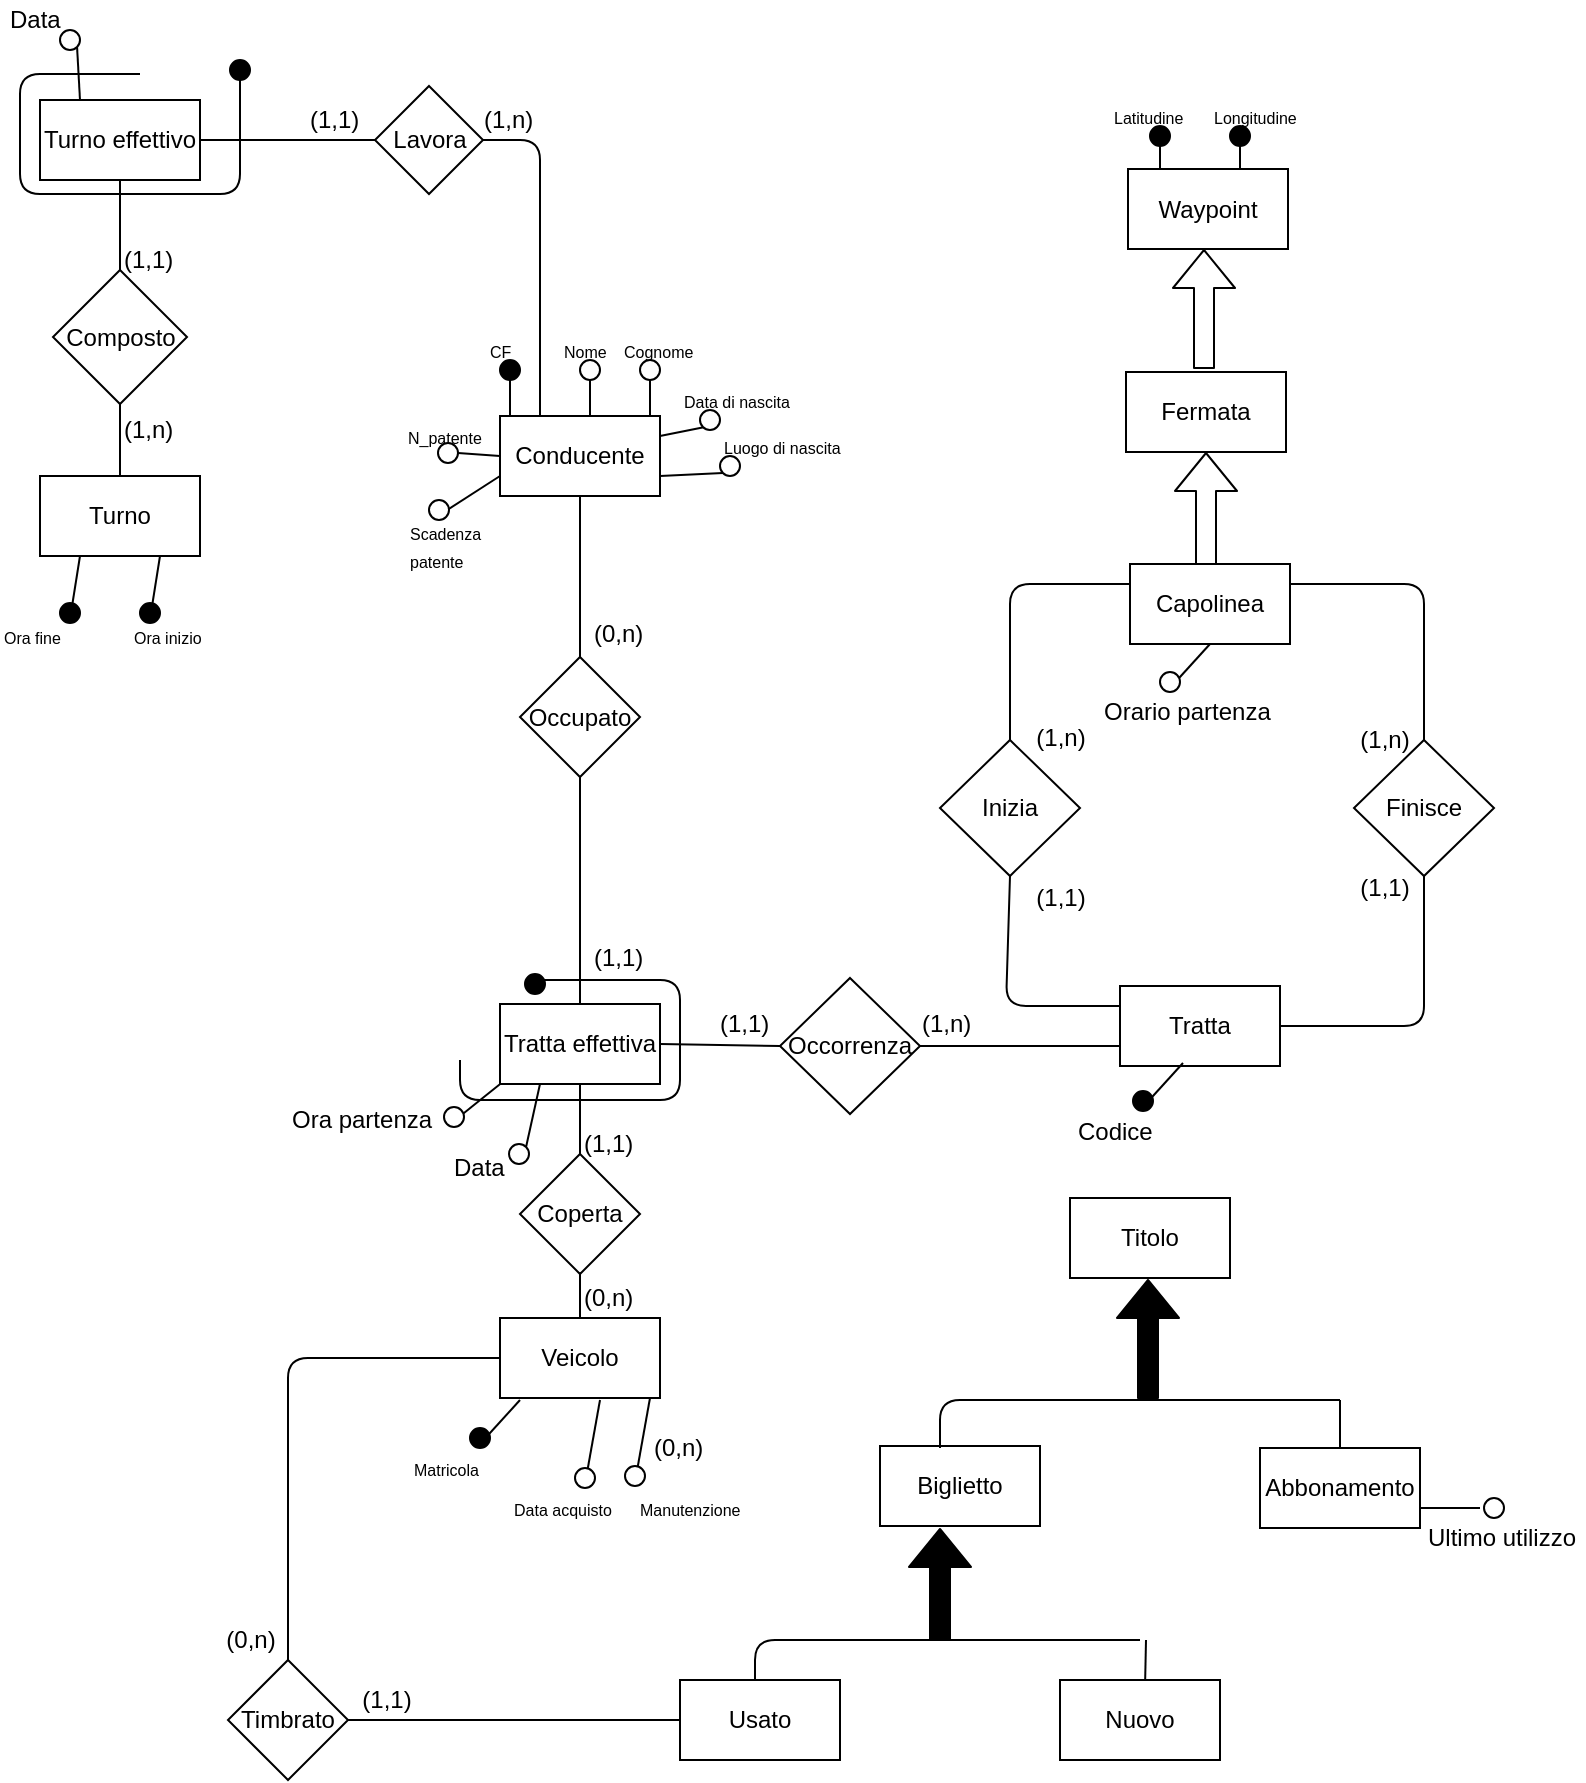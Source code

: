 <mxfile version="12.3.5" type="device" pages="1"><diagram id="0vi9SnSfnyYWWIwb7_4S" name="Page-1"><mxGraphModel dx="1939" dy="900" grid="1" gridSize="10" guides="1" tooltips="1" connect="1" arrows="1" fold="1" page="1" pageScale="1" pageWidth="827" pageHeight="1169" math="0" shadow="0"><root><mxCell id="0"/><mxCell id="1" parent="0"/><mxCell id="CrjioYXauiffwEOKOT3O-89" value="Occupato" style="rhombus;whiteSpace=wrap;html=1;" parent="1" vertex="1"><mxGeometry x="280" y="448.5" width="60" height="60" as="geometry"/></mxCell><mxCell id="CrjioYXauiffwEOKOT3O-91" value="" style="endArrow=none;html=1;fillColor=#000000;entryX=0.5;entryY=1;entryDx=0;entryDy=0;" parent="1" target="CrjioYXauiffwEOKOT3O-89" edge="1"><mxGeometry width="50" height="50" relative="1" as="geometry"><mxPoint x="310" y="622" as="sourcePoint"/><mxPoint x="310" y="592" as="targetPoint"/></mxGeometry></mxCell><mxCell id="CrjioYXauiffwEOKOT3O-93" value="(1,1)" style="text;html=1;resizable=0;points=[];autosize=1;align=left;verticalAlign=top;spacingTop=-4;" parent="1" vertex="1"><mxGeometry x="315" y="589" width="40" height="20" as="geometry"/></mxCell><mxCell id="CrjioYXauiffwEOKOT3O-9" value="" style="shape=flexArrow;endArrow=classic;html=1;entryX=0.5;entryY=1;entryDx=0;entryDy=0;fillColor=#FFFFFF;" parent="1" edge="1"><mxGeometry width="50" height="50" relative="1" as="geometry"><mxPoint x="623" y="406" as="sourcePoint"/><mxPoint x="623" y="346" as="targetPoint"/></mxGeometry></mxCell><mxCell id="CrjioYXauiffwEOKOT3O-29" value="Tratta" style="rounded=0;whiteSpace=wrap;html=1;" parent="1" vertex="1"><mxGeometry x="580" y="613" width="80" height="40" as="geometry"/></mxCell><mxCell id="CrjioYXauiffwEOKOT3O-33" value="" style="endArrow=none;html=1;fillColor=#000000;exitX=0.25;exitY=0;exitDx=0;exitDy=0;" parent="1" edge="1"><mxGeometry width="50" height="50" relative="1" as="geometry"><mxPoint x="600" y="211" as="sourcePoint"/><mxPoint x="600" y="191" as="targetPoint"/></mxGeometry></mxCell><mxCell id="CrjioYXauiffwEOKOT3O-17" value="Fermata" style="rounded=0;whiteSpace=wrap;html=1;" parent="1" vertex="1"><mxGeometry x="583" y="306" width="80" height="40" as="geometry"/></mxCell><mxCell id="CrjioYXauiffwEOKOT3O-36" value="" style="endArrow=none;html=1;fillColor=#000000;exitX=0.75;exitY=0;exitDx=0;exitDy=0;" parent="1" edge="1"><mxGeometry width="50" height="50" relative="1" as="geometry"><mxPoint x="640" y="211" as="sourcePoint"/><mxPoint x="640" y="191" as="targetPoint"/></mxGeometry></mxCell><mxCell id="CrjioYXauiffwEOKOT3O-37" value="&lt;font style=&quot;font-size: 8px&quot;&gt;Latitudine&lt;/font&gt;" style="text;html=1;resizable=0;points=[];autosize=1;align=left;verticalAlign=top;spacingTop=-4;" parent="1" vertex="1"><mxGeometry x="575" y="168" width="50" height="20" as="geometry"/></mxCell><mxCell id="CrjioYXauiffwEOKOT3O-38" value="" style="ellipse;whiteSpace=wrap;html=1;aspect=fixed;fillColor=#000000;" parent="1" vertex="1"><mxGeometry x="595" y="183" width="10" height="10" as="geometry"/></mxCell><mxCell id="CrjioYXauiffwEOKOT3O-42" value="&lt;font style=&quot;font-size: 8px&quot;&gt;Longitudine&lt;/font&gt;" style="text;html=1;resizable=0;points=[];autosize=1;align=left;verticalAlign=top;spacingTop=-4;" parent="1" vertex="1"><mxGeometry x="625" y="168" width="50" height="20" as="geometry"/></mxCell><mxCell id="CrjioYXauiffwEOKOT3O-43" value="" style="ellipse;whiteSpace=wrap;html=1;aspect=fixed;fillColor=#000000;" parent="1" vertex="1"><mxGeometry x="635" y="183" width="10" height="10" as="geometry"/></mxCell><mxCell id="CrjioYXauiffwEOKOT3O-74" value="Waypoint" style="rounded=0;whiteSpace=wrap;html=1;" parent="1" vertex="1"><mxGeometry x="584" y="204.5" width="80" height="40" as="geometry"/></mxCell><mxCell id="CrjioYXauiffwEOKOT3O-76" value="" style="endArrow=none;html=1;fillColor=#000000;entryX=0;entryY=0.75;entryDx=0;entryDy=0;exitX=1;exitY=0.5;exitDx=0;exitDy=0;" parent="1" source="CrjioYXauiffwEOKOT3O-77" target="CrjioYXauiffwEOKOT3O-29" edge="1"><mxGeometry width="50" height="50" relative="1" as="geometry"><mxPoint x="450" y="643" as="sourcePoint"/><mxPoint x="510" y="830" as="targetPoint"/></mxGeometry></mxCell><mxCell id="CrjioYXauiffwEOKOT3O-77" value="Occorrenza" style="rhombus;whiteSpace=wrap;html=1;" parent="1" vertex="1"><mxGeometry x="410" y="609" width="70" height="68" as="geometry"/></mxCell><mxCell id="CrjioYXauiffwEOKOT3O-78" value="Tratta effettiva" style="rounded=0;whiteSpace=wrap;html=1;" parent="1" vertex="1"><mxGeometry x="270" y="622" width="80" height="40" as="geometry"/></mxCell><mxCell id="CrjioYXauiffwEOKOT3O-80" value="" style="endArrow=none;html=1;fillColor=#000000;entryX=1;entryY=0.5;entryDx=0;entryDy=0;exitX=0;exitY=0.5;exitDx=0;exitDy=0;" parent="1" source="CrjioYXauiffwEOKOT3O-77" target="CrjioYXauiffwEOKOT3O-78" edge="1"><mxGeometry width="50" height="50" relative="1" as="geometry"><mxPoint x="280" y="880" as="sourcePoint"/><mxPoint x="330" y="830" as="targetPoint"/></mxGeometry></mxCell><mxCell id="CrjioYXauiffwEOKOT3O-81" value="(1,n)" style="text;html=1;resizable=0;points=[];autosize=1;align=left;verticalAlign=top;spacingTop=-4;" parent="1" vertex="1"><mxGeometry x="479" y="622" width="40" height="20" as="geometry"/></mxCell><mxCell id="CrjioYXauiffwEOKOT3O-82" value="(1,1)" style="text;html=1;resizable=0;points=[];autosize=1;align=left;verticalAlign=top;spacingTop=-4;" parent="1" vertex="1"><mxGeometry x="377.5" y="622" width="40" height="20" as="geometry"/></mxCell><mxCell id="CrjioYXauiffwEOKOT3O-83" value="Coperta" style="rhombus;whiteSpace=wrap;html=1;" parent="1" vertex="1"><mxGeometry x="280" y="697" width="60" height="60" as="geometry"/></mxCell><mxCell id="CrjioYXauiffwEOKOT3O-84" value="" style="endArrow=none;html=1;fillColor=#000000;entryX=0.5;entryY=1;entryDx=0;entryDy=0;exitX=0.5;exitY=0;exitDx=0;exitDy=0;" parent="1" source="CrjioYXauiffwEOKOT3O-83" target="CrjioYXauiffwEOKOT3O-78" edge="1"><mxGeometry width="50" height="50" relative="1" as="geometry"><mxPoint x="305" y="702" as="sourcePoint"/><mxPoint x="305" y="672" as="targetPoint"/></mxGeometry></mxCell><mxCell id="CrjioYXauiffwEOKOT3O-85" value="" style="endArrow=none;html=1;fillColor=#000000;entryX=0.5;entryY=1;entryDx=0;entryDy=0;exitX=0.5;exitY=0;exitDx=0;exitDy=0;" parent="1" source="CrjioYXauiffwEOKOT3O-88" target="CrjioYXauiffwEOKOT3O-83" edge="1"><mxGeometry width="50" height="50" relative="1" as="geometry"><mxPoint x="305" y="792" as="sourcePoint"/><mxPoint x="305" y="762" as="targetPoint"/></mxGeometry></mxCell><mxCell id="CrjioYXauiffwEOKOT3O-86" value="(1,1)" style="text;html=1;resizable=0;points=[];autosize=1;align=left;verticalAlign=top;spacingTop=-4;" parent="1" vertex="1"><mxGeometry x="310" y="682" width="40" height="20" as="geometry"/></mxCell><mxCell id="CrjioYXauiffwEOKOT3O-87" value="(0,n)" style="text;html=1;resizable=0;points=[];autosize=1;align=left;verticalAlign=top;spacingTop=-4;" parent="1" vertex="1"><mxGeometry x="310" y="759" width="40" height="20" as="geometry"/></mxCell><mxCell id="CrjioYXauiffwEOKOT3O-88" value="Veicolo" style="rounded=0;whiteSpace=wrap;html=1;" parent="1" vertex="1"><mxGeometry x="270" y="779" width="80" height="40" as="geometry"/></mxCell><mxCell id="CrjioYXauiffwEOKOT3O-96" value="" style="endArrow=none;html=1;fillColor=#000000;" parent="1" edge="1"><mxGeometry width="50" height="50" relative="1" as="geometry"><mxPoint x="250" y="650" as="sourcePoint"/><mxPoint x="290" y="610" as="targetPoint"/><Array as="points"><mxPoint x="250" y="670"/><mxPoint x="360" y="670"/><mxPoint x="360" y="640"/><mxPoint x="360" y="610"/></Array></mxGeometry></mxCell><mxCell id="CrjioYXauiffwEOKOT3O-97" value="" style="ellipse;whiteSpace=wrap;html=1;aspect=fixed;fillColor=#000000;" parent="1" vertex="1"><mxGeometry x="282.5" y="607" width="10" height="10" as="geometry"/></mxCell><mxCell id="CrjioYXauiffwEOKOT3O-101" value="Conducente" style="rounded=0;whiteSpace=wrap;html=1;" parent="1" vertex="1"><mxGeometry x="270" y="328" width="80" height="40" as="geometry"/></mxCell><mxCell id="CrjioYXauiffwEOKOT3O-111" value="" style="endArrow=none;html=1;fillColor=#000000;exitX=0.25;exitY=0;exitDx=0;exitDy=0;" parent="1" edge="1"><mxGeometry width="50" height="50" relative="1" as="geometry"><mxPoint x="275" y="328" as="sourcePoint"/><mxPoint x="275" y="308" as="targetPoint"/></mxGeometry></mxCell><mxCell id="CrjioYXauiffwEOKOT3O-112" value="" style="endArrow=none;html=1;fillColor=#000000;exitX=0.75;exitY=0;exitDx=0;exitDy=0;" parent="1" edge="1"><mxGeometry width="50" height="50" relative="1" as="geometry"><mxPoint x="315" y="328" as="sourcePoint"/><mxPoint x="315" y="308" as="targetPoint"/></mxGeometry></mxCell><mxCell id="CrjioYXauiffwEOKOT3O-113" value="&lt;font style=&quot;font-size: 8px&quot;&gt;CF&lt;/font&gt;" style="text;html=1;resizable=0;points=[];autosize=1;align=left;verticalAlign=top;spacingTop=-4;" parent="1" vertex="1"><mxGeometry x="262.5" y="285" width="30" height="20" as="geometry"/></mxCell><mxCell id="CrjioYXauiffwEOKOT3O-114" value="" style="ellipse;whiteSpace=wrap;html=1;aspect=fixed;fillColor=#000000;" parent="1" vertex="1"><mxGeometry x="270" y="300" width="10" height="10" as="geometry"/></mxCell><mxCell id="CrjioYXauiffwEOKOT3O-115" value="&lt;font style=&quot;font-size: 8px&quot;&gt;Nome&lt;/font&gt;" style="text;html=1;resizable=0;points=[];autosize=1;align=left;verticalAlign=top;spacingTop=-4;" parent="1" vertex="1"><mxGeometry x="300" y="285" width="40" height="20" as="geometry"/></mxCell><mxCell id="CrjioYXauiffwEOKOT3O-116" value="" style="ellipse;whiteSpace=wrap;html=1;aspect=fixed;fillColor=#FFFFFF;" parent="1" vertex="1"><mxGeometry x="310" y="300" width="10" height="10" as="geometry"/></mxCell><mxCell id="CrjioYXauiffwEOKOT3O-118" value="" style="endArrow=none;html=1;fillColor=#000000;exitX=0.75;exitY=0;exitDx=0;exitDy=0;" parent="1" edge="1"><mxGeometry width="50" height="50" relative="1" as="geometry"><mxPoint x="345" y="328" as="sourcePoint"/><mxPoint x="345" y="308" as="targetPoint"/></mxGeometry></mxCell><mxCell id="CrjioYXauiffwEOKOT3O-119" value="&lt;font style=&quot;font-size: 8px&quot;&gt;Cognome&lt;/font&gt;" style="text;html=1;resizable=0;points=[];autosize=1;align=left;verticalAlign=top;spacingTop=-4;" parent="1" vertex="1"><mxGeometry x="330" y="285" width="50" height="20" as="geometry"/></mxCell><mxCell id="CrjioYXauiffwEOKOT3O-120" value="" style="ellipse;whiteSpace=wrap;html=1;aspect=fixed;fillColor=#FFFFFF;" parent="1" vertex="1"><mxGeometry x="340" y="300" width="10" height="10" as="geometry"/></mxCell><mxCell id="CrjioYXauiffwEOKOT3O-124" value="" style="endArrow=none;html=1;fillColor=#000000;exitX=1;exitY=0.25;exitDx=0;exitDy=0;" parent="1" source="CrjioYXauiffwEOKOT3O-101" edge="1"><mxGeometry width="50" height="50" relative="1" as="geometry"><mxPoint x="375" y="353" as="sourcePoint"/><mxPoint x="375" y="333" as="targetPoint"/></mxGeometry></mxCell><mxCell id="CrjioYXauiffwEOKOT3O-125" value="&lt;font style=&quot;font-size: 8px&quot;&gt;Data di nascita&lt;/font&gt;" style="text;html=1;resizable=0;points=[];autosize=1;align=left;verticalAlign=top;spacingTop=-4;" parent="1" vertex="1"><mxGeometry x="360" y="310" width="70" height="20" as="geometry"/></mxCell><mxCell id="CrjioYXauiffwEOKOT3O-126" value="" style="ellipse;whiteSpace=wrap;html=1;aspect=fixed;fillColor=#FFFFFF;" parent="1" vertex="1"><mxGeometry x="370" y="325" width="10" height="10" as="geometry"/></mxCell><mxCell id="CrjioYXauiffwEOKOT3O-127" value="" style="endArrow=none;html=1;fillColor=#000000;exitX=1;exitY=0.75;exitDx=0;exitDy=0;entryX=0;entryY=1;entryDx=0;entryDy=0;" parent="1" source="CrjioYXauiffwEOKOT3O-101" target="CrjioYXauiffwEOKOT3O-128" edge="1"><mxGeometry width="50" height="50" relative="1" as="geometry"><mxPoint x="360" y="348" as="sourcePoint"/><mxPoint x="380" y="358" as="targetPoint"/></mxGeometry></mxCell><mxCell id="CrjioYXauiffwEOKOT3O-128" value="" style="ellipse;whiteSpace=wrap;html=1;aspect=fixed;fillColor=#FFFFFF;" parent="1" vertex="1"><mxGeometry x="380" y="348" width="10" height="10" as="geometry"/></mxCell><mxCell id="CrjioYXauiffwEOKOT3O-131" value="&lt;font style=&quot;font-size: 8px&quot;&gt;Luogo di nascita&lt;/font&gt;" style="text;html=1;resizable=0;points=[];autosize=1;align=left;verticalAlign=top;spacingTop=-4;" parent="1" vertex="1"><mxGeometry x="380" y="333" width="70" height="20" as="geometry"/></mxCell><mxCell id="CrjioYXauiffwEOKOT3O-141" value="" style="endArrow=none;html=1;fillColor=#000000;exitX=0.125;exitY=1.025;exitDx=0;exitDy=0;exitPerimeter=0;" parent="1" source="CrjioYXauiffwEOKOT3O-88" edge="1"><mxGeometry width="50" height="50" relative="1" as="geometry"><mxPoint x="260" y="862" as="sourcePoint"/><mxPoint x="260" y="842" as="targetPoint"/></mxGeometry></mxCell><mxCell id="CrjioYXauiffwEOKOT3O-142" value="&lt;font style=&quot;font-size: 8px&quot;&gt;Matricola&lt;/font&gt;" style="text;html=1;resizable=0;points=[];autosize=1;align=left;verticalAlign=top;spacingTop=-4;" parent="1" vertex="1"><mxGeometry x="225" y="844" width="50" height="20" as="geometry"/></mxCell><mxCell id="CrjioYXauiffwEOKOT3O-143" value="" style="ellipse;whiteSpace=wrap;html=1;aspect=fixed;fillColor=#000000;" parent="1" vertex="1"><mxGeometry x="255" y="834" width="10" height="10" as="geometry"/></mxCell><mxCell id="CrjioYXauiffwEOKOT3O-147" value="" style="endArrow=none;html=1;fillColor=#000000;exitX=0.625;exitY=1.025;exitDx=0;exitDy=0;exitPerimeter=0;" parent="1" source="CrjioYXauiffwEOKOT3O-88" edge="1"><mxGeometry width="50" height="50" relative="1" as="geometry"><mxPoint x="312.5" y="882" as="sourcePoint"/><mxPoint x="312.5" y="862" as="targetPoint"/></mxGeometry></mxCell><mxCell id="CrjioYXauiffwEOKOT3O-148" value="&lt;font style=&quot;font-size: 8px&quot;&gt;Data acquisto&lt;/font&gt;" style="text;html=1;resizable=0;points=[];autosize=1;align=left;verticalAlign=top;spacingTop=-4;" parent="1" vertex="1"><mxGeometry x="275" y="864" width="60" height="20" as="geometry"/></mxCell><mxCell id="CrjioYXauiffwEOKOT3O-149" value="" style="ellipse;whiteSpace=wrap;html=1;aspect=fixed;fillColor=#FFFFFF;" parent="1" vertex="1"><mxGeometry x="307.5" y="854" width="10" height="10" as="geometry"/></mxCell><mxCell id="CrjioYXauiffwEOKOT3O-150" value="" style="endArrow=none;html=1;fillColor=#000000;exitX=0.625;exitY=1.025;exitDx=0;exitDy=0;exitPerimeter=0;" parent="1" edge="1"><mxGeometry width="50" height="50" relative="1" as="geometry"><mxPoint x="345" y="819" as="sourcePoint"/><mxPoint x="337.5" y="861" as="targetPoint"/></mxGeometry></mxCell><mxCell id="CrjioYXauiffwEOKOT3O-151" value="&lt;font style=&quot;font-size: 8px&quot;&gt;Manutenzione&lt;/font&gt;" style="text;html=1;resizable=0;points=[];autosize=1;align=left;verticalAlign=top;spacingTop=-4;" parent="1" vertex="1"><mxGeometry x="337.5" y="864" width="60" height="20" as="geometry"/></mxCell><mxCell id="CrjioYXauiffwEOKOT3O-152" value="" style="ellipse;whiteSpace=wrap;html=1;aspect=fixed;fillColor=#FFFFFF;" parent="1" vertex="1"><mxGeometry x="332.5" y="853" width="10" height="10" as="geometry"/></mxCell><mxCell id="CrjioYXauiffwEOKOT3O-155" value="(0,n)" style="text;html=1;resizable=0;points=[];autosize=1;align=left;verticalAlign=top;spacingTop=-4;" parent="1" vertex="1"><mxGeometry x="345" y="834" width="40" height="20" as="geometry"/></mxCell><mxCell id="KwNr5-gFgvs7IWySjD1t-15" value="Turno" style="rounded=0;whiteSpace=wrap;html=1;" parent="1" vertex="1"><mxGeometry x="40" y="358" width="80" height="40" as="geometry"/></mxCell><mxCell id="KwNr5-gFgvs7IWySjD1t-21" value="" style="endArrow=none;html=1;fillColor=#000000;exitX=0.25;exitY=1;exitDx=0;exitDy=0;" parent="1" source="KwNr5-gFgvs7IWySjD1t-15" edge="1"><mxGeometry width="50" height="50" relative="1" as="geometry"><mxPoint x="55" y="449.5" as="sourcePoint"/><mxPoint x="55" y="429.5" as="targetPoint"/></mxGeometry></mxCell><mxCell id="KwNr5-gFgvs7IWySjD1t-22" value="" style="endArrow=none;html=1;fillColor=#000000;exitX=0.75;exitY=1;exitDx=0;exitDy=0;" parent="1" source="KwNr5-gFgvs7IWySjD1t-15" edge="1"><mxGeometry width="50" height="50" relative="1" as="geometry"><mxPoint x="95" y="449.5" as="sourcePoint"/><mxPoint x="95" y="429.5" as="targetPoint"/></mxGeometry></mxCell><mxCell id="KwNr5-gFgvs7IWySjD1t-23" value="&lt;font style=&quot;font-size: 8px&quot;&gt;Ora fine&lt;br&gt;&lt;/font&gt;" style="text;html=1;resizable=0;points=[];autosize=1;align=left;verticalAlign=top;spacingTop=-4;" parent="1" vertex="1"><mxGeometry x="20" y="428" width="40" height="20" as="geometry"/></mxCell><mxCell id="KwNr5-gFgvs7IWySjD1t-24" value="" style="ellipse;whiteSpace=wrap;html=1;aspect=fixed;fillColor=#000000;" parent="1" vertex="1"><mxGeometry x="50" y="421.5" width="10" height="10" as="geometry"/></mxCell><mxCell id="KwNr5-gFgvs7IWySjD1t-25" value="&lt;font style=&quot;font-size: 8px&quot;&gt;Ora inizio&lt;/font&gt;" style="text;html=1;resizable=0;points=[];autosize=1;align=left;verticalAlign=top;spacingTop=-4;" parent="1" vertex="1"><mxGeometry x="85" y="428" width="50" height="20" as="geometry"/></mxCell><mxCell id="KwNr5-gFgvs7IWySjD1t-26" value="" style="ellipse;whiteSpace=wrap;html=1;aspect=fixed;fillColor=#000000;" parent="1" vertex="1"><mxGeometry x="90" y="421.5" width="10" height="10" as="geometry"/></mxCell><mxCell id="KwNr5-gFgvs7IWySjD1t-27" value="Composto" style="rhombus;whiteSpace=wrap;html=1;" parent="1" vertex="1"><mxGeometry x="46.5" y="255" width="67" height="67" as="geometry"/></mxCell><mxCell id="KwNr5-gFgvs7IWySjD1t-28" value="" style="endArrow=none;html=1;entryX=0.5;entryY=0;entryDx=0;entryDy=0;exitX=0.5;exitY=1;exitDx=0;exitDy=0;" parent="1" source="KwNr5-gFgvs7IWySjD1t-27" target="KwNr5-gFgvs7IWySjD1t-15" edge="1"><mxGeometry width="50" height="50" relative="1" as="geometry"><mxPoint x="20" y="960" as="sourcePoint"/><mxPoint x="70" y="910" as="targetPoint"/></mxGeometry></mxCell><mxCell id="KwNr5-gFgvs7IWySjD1t-29" value="Turno effettivo" style="rounded=0;whiteSpace=wrap;html=1;" parent="1" vertex="1"><mxGeometry x="40" y="170" width="80" height="40" as="geometry"/></mxCell><mxCell id="KwNr5-gFgvs7IWySjD1t-30" value="" style="endArrow=none;html=1;entryX=0.5;entryY=0;entryDx=0;entryDy=0;exitX=0.5;exitY=1;exitDx=0;exitDy=0;" parent="1" source="KwNr5-gFgvs7IWySjD1t-29" target="KwNr5-gFgvs7IWySjD1t-27" edge="1"><mxGeometry width="50" height="50" relative="1" as="geometry"><mxPoint x="90" y="332" as="sourcePoint"/><mxPoint x="90" y="368" as="targetPoint"/></mxGeometry></mxCell><mxCell id="KwNr5-gFgvs7IWySjD1t-31" value="(1,n)" style="text;html=1;resizable=0;points=[];autosize=1;align=left;verticalAlign=top;spacingTop=-4;" parent="1" vertex="1"><mxGeometry x="80" y="325" width="40" height="20" as="geometry"/></mxCell><mxCell id="KwNr5-gFgvs7IWySjD1t-32" value="(1,1)" style="text;html=1;resizable=0;points=[];autosize=1;align=left;verticalAlign=top;spacingTop=-4;" parent="1" vertex="1"><mxGeometry x="80" y="240" width="40" height="20" as="geometry"/></mxCell><mxCell id="KwNr5-gFgvs7IWySjD1t-35" value="Lavora" style="rhombus;whiteSpace=wrap;html=1;" parent="1" vertex="1"><mxGeometry x="207.5" y="163" width="54" height="54" as="geometry"/></mxCell><mxCell id="KwNr5-gFgvs7IWySjD1t-36" value="" style="endArrow=none;html=1;entryX=0.25;entryY=0;entryDx=0;entryDy=0;exitX=1;exitY=0.5;exitDx=0;exitDy=0;" parent="1" source="KwNr5-gFgvs7IWySjD1t-35" target="CrjioYXauiffwEOKOT3O-101" edge="1"><mxGeometry width="50" height="50" relative="1" as="geometry"><mxPoint x="20" y="960" as="sourcePoint"/><mxPoint x="438.75" y="462" as="targetPoint"/><Array as="points"><mxPoint x="290" y="190"/></Array></mxGeometry></mxCell><mxCell id="KwNr5-gFgvs7IWySjD1t-37" value="" style="endArrow=none;html=1;entryX=1;entryY=0.5;entryDx=0;entryDy=0;exitX=0;exitY=0.5;exitDx=0;exitDy=0;" parent="1" source="KwNr5-gFgvs7IWySjD1t-35" target="KwNr5-gFgvs7IWySjD1t-29" edge="1"><mxGeometry width="50" height="50" relative="1" as="geometry"><mxPoint x="90" y="462" as="sourcePoint"/><mxPoint x="90" y="408" as="targetPoint"/></mxGeometry></mxCell><mxCell id="KwNr5-gFgvs7IWySjD1t-38" value="(1,n)" style="text;html=1;resizable=0;points=[];autosize=1;align=left;verticalAlign=top;spacingTop=-4;" parent="1" vertex="1"><mxGeometry x="260" y="170" width="40" height="20" as="geometry"/></mxCell><mxCell id="KwNr5-gFgvs7IWySjD1t-39" value="(1,1)" style="text;html=1;resizable=0;points=[];autosize=1;align=left;verticalAlign=top;spacingTop=-4;" parent="1" vertex="1"><mxGeometry x="172.5" y="170" width="40" height="20" as="geometry"/></mxCell><mxCell id="KwNr5-gFgvs7IWySjD1t-44" value="(0,n)" style="text;html=1;resizable=0;points=[];autosize=1;align=left;verticalAlign=top;spacingTop=-4;" parent="1" vertex="1"><mxGeometry x="315" y="426.5" width="40" height="20" as="geometry"/></mxCell><mxCell id="KwNr5-gFgvs7IWySjD1t-45" value="" style="endArrow=none;html=1;fillColor=#000000;" parent="1" edge="1"><mxGeometry width="50" height="50" relative="1" as="geometry"><mxPoint x="90" y="157" as="sourcePoint"/><mxPoint x="140" y="157" as="targetPoint"/><Array as="points"><mxPoint x="30" y="157"/><mxPoint x="30" y="217"/><mxPoint x="140" y="217"/><mxPoint x="140" y="187"/><mxPoint x="140" y="157"/></Array></mxGeometry></mxCell><mxCell id="KwNr5-gFgvs7IWySjD1t-46" value="" style="ellipse;whiteSpace=wrap;html=1;aspect=fixed;fillColor=#000000;" parent="1" vertex="1"><mxGeometry x="135" y="150" width="10" height="10" as="geometry"/></mxCell><mxCell id="3MlaypdXxb4_wosWSDpL-1" value="" style="endArrow=none;html=1;entryX=0.005;entryY=0.993;entryDx=0;entryDy=0;entryPerimeter=0;" parent="1" target="CrjioYXauiffwEOKOT3O-78" edge="1"><mxGeometry width="50" height="50" relative="1" as="geometry"><mxPoint x="249.5" y="678.5" as="sourcePoint"/><mxPoint x="279.5" y="678.5" as="targetPoint"/></mxGeometry></mxCell><mxCell id="3MlaypdXxb4_wosWSDpL-2" value="" style="ellipse;whiteSpace=wrap;html=1;aspect=fixed;fillColor=#FFFFFF;" parent="1" vertex="1"><mxGeometry x="242" y="673.5" width="10" height="10" as="geometry"/></mxCell><mxCell id="3MlaypdXxb4_wosWSDpL-3" value="" style="endArrow=none;html=1;entryX=0.25;entryY=1;entryDx=0;entryDy=0;exitX=1;exitY=0;exitDx=0;exitDy=0;" parent="1" source="3MlaypdXxb4_wosWSDpL-4" target="CrjioYXauiffwEOKOT3O-78" edge="1"><mxGeometry width="50" height="50" relative="1" as="geometry"><mxPoint x="259.5" y="688.5" as="sourcePoint"/><mxPoint x="279.5" y="698.5" as="targetPoint"/></mxGeometry></mxCell><mxCell id="3MlaypdXxb4_wosWSDpL-4" value="" style="ellipse;whiteSpace=wrap;html=1;aspect=fixed;fillColor=#FFFFFF;" parent="1" vertex="1"><mxGeometry x="274.5" y="692" width="10" height="10" as="geometry"/></mxCell><mxCell id="3MlaypdXxb4_wosWSDpL-5" value="Ora partenza" style="text;html=1;resizable=0;points=[];autosize=1;align=left;verticalAlign=top;spacingTop=-4;" parent="1" vertex="1"><mxGeometry x="164" y="669.5" width="90" height="20" as="geometry"/></mxCell><mxCell id="3MlaypdXxb4_wosWSDpL-6" value="Data" style="text;html=1;resizable=0;points=[];autosize=1;align=left;verticalAlign=top;spacingTop=-4;" parent="1" vertex="1"><mxGeometry x="244.5" y="693.5" width="40" height="20" as="geometry"/></mxCell><mxCell id="3MlaypdXxb4_wosWSDpL-9" value="" style="endArrow=none;html=1;entryX=0.25;entryY=0;entryDx=0;entryDy=0;exitX=1;exitY=1;exitDx=0;exitDy=0;" parent="1" source="3MlaypdXxb4_wosWSDpL-10" target="KwNr5-gFgvs7IWySjD1t-29" edge="1"><mxGeometry width="50" height="50" relative="1" as="geometry"><mxPoint x="27.5" y="195" as="sourcePoint"/><mxPoint x="47.5" y="205" as="targetPoint"/></mxGeometry></mxCell><mxCell id="3MlaypdXxb4_wosWSDpL-10" value="" style="ellipse;whiteSpace=wrap;html=1;aspect=fixed;fillColor=#FFFFFF;" parent="1" vertex="1"><mxGeometry x="50" y="135" width="10" height="10" as="geometry"/></mxCell><mxCell id="3MlaypdXxb4_wosWSDpL-12" value="Data" style="text;html=1;resizable=0;points=[];autosize=1;align=left;verticalAlign=top;spacingTop=-4;" parent="1" vertex="1"><mxGeometry x="22.5" y="120" width="40" height="20" as="geometry"/></mxCell><mxCell id="3caq57SecOcCXHf-tIgn-8" value="" style="endArrow=none;html=1;fillColor=#000000;exitX=0;exitY=0.5;exitDx=0;exitDy=0;entryX=1;entryY=0.5;entryDx=0;entryDy=0;" parent="1" source="CrjioYXauiffwEOKOT3O-101" target="3caq57SecOcCXHf-tIgn-9" edge="1"><mxGeometry width="50" height="50" relative="1" as="geometry"><mxPoint x="241.035" y="374" as="sourcePoint"/><mxPoint x="220" y="350" as="targetPoint"/></mxGeometry></mxCell><mxCell id="3caq57SecOcCXHf-tIgn-9" value="" style="ellipse;whiteSpace=wrap;html=1;aspect=fixed;fillColor=#FFFFFF;" parent="1" vertex="1"><mxGeometry x="239" y="341.5" width="10" height="10" as="geometry"/></mxCell><mxCell id="3caq57SecOcCXHf-tIgn-10" value="&lt;font style=&quot;font-size: 8px&quot;&gt;N_patente&lt;/font&gt;" style="text;html=1;resizable=0;points=[];autosize=1;align=left;verticalAlign=top;spacingTop=-4;" parent="1" vertex="1"><mxGeometry x="221.5" y="328" width="50" height="20" as="geometry"/></mxCell><mxCell id="3caq57SecOcCXHf-tIgn-11" value="" style="endArrow=none;html=1;fillColor=#000000;exitX=0;exitY=0.75;exitDx=0;exitDy=0;" parent="1" source="CrjioYXauiffwEOKOT3O-101" edge="1"><mxGeometry width="50" height="50" relative="1" as="geometry"><mxPoint x="240.5" y="345" as="sourcePoint"/><mxPoint x="240.5" y="377" as="targetPoint"/></mxGeometry></mxCell><mxCell id="3caq57SecOcCXHf-tIgn-12" value="" style="ellipse;whiteSpace=wrap;html=1;aspect=fixed;fillColor=#FFFFFF;" parent="1" vertex="1"><mxGeometry x="234.5" y="370" width="10" height="10" as="geometry"/></mxCell><mxCell id="3caq57SecOcCXHf-tIgn-13" value="&lt;div&gt;&lt;font style=&quot;font-size: 8px&quot;&gt;Scadenza&lt;/font&gt;&lt;/div&gt;&lt;div&gt;&lt;font style=&quot;font-size: 8px&quot;&gt;patente&lt;/font&gt;&lt;/div&gt;" style="text;html=1;resizable=0;points=[];autosize=1;align=left;verticalAlign=top;spacingTop=-4;" parent="1" vertex="1"><mxGeometry x="223" y="376" width="50" height="30" as="geometry"/></mxCell><mxCell id="3caq57SecOcCXHf-tIgn-16" value="" style="endArrow=none;html=1;fillColor=#000000;entryX=0.5;entryY=1;entryDx=0;entryDy=0;" parent="1" source="CrjioYXauiffwEOKOT3O-89" target="CrjioYXauiffwEOKOT3O-101" edge="1"><mxGeometry width="50" height="50" relative="1" as="geometry"><mxPoint x="320" y="632" as="sourcePoint"/><mxPoint x="317.5" y="518.5" as="targetPoint"/></mxGeometry></mxCell><mxCell id="3W52M1sg0f9MiyfXWEoi-6" value="Capolinea" style="rounded=0;whiteSpace=wrap;html=1;" parent="1" vertex="1"><mxGeometry x="585" y="402" width="80" height="40" as="geometry"/></mxCell><mxCell id="3W52M1sg0f9MiyfXWEoi-8" value="" style="shape=flexArrow;endArrow=classic;html=1;entryX=0.5;entryY=1;entryDx=0;entryDy=0;fillColor=#FFFFFF;" parent="1" edge="1"><mxGeometry width="50" height="50" relative="1" as="geometry"><mxPoint x="622" y="304.5" as="sourcePoint"/><mxPoint x="622" y="244.5" as="targetPoint"/></mxGeometry></mxCell><mxCell id="3W52M1sg0f9MiyfXWEoi-11" value="Finisce" style="rhombus;whiteSpace=wrap;html=1;" parent="1" vertex="1"><mxGeometry x="697" y="490" width="70" height="68" as="geometry"/></mxCell><mxCell id="3W52M1sg0f9MiyfXWEoi-12" value="Inizia" style="rhombus;whiteSpace=wrap;html=1;" parent="1" vertex="1"><mxGeometry x="490" y="490" width="70" height="68" as="geometry"/></mxCell><mxCell id="3W52M1sg0f9MiyfXWEoi-14" value="" style="endArrow=none;html=1;fillColor=#FFFFFF;entryX=0;entryY=0.25;entryDx=0;entryDy=0;exitX=0.5;exitY=1;exitDx=0;exitDy=0;" parent="1" source="3W52M1sg0f9MiyfXWEoi-12" target="CrjioYXauiffwEOKOT3O-29" edge="1"><mxGeometry width="50" height="50" relative="1" as="geometry"><mxPoint x="20" y="1160" as="sourcePoint"/><mxPoint x="70" y="1110" as="targetPoint"/><Array as="points"><mxPoint x="523" y="623"/></Array></mxGeometry></mxCell><mxCell id="3W52M1sg0f9MiyfXWEoi-15" value="" style="endArrow=none;html=1;fillColor=#FFFFFF;entryX=1;entryY=0.5;entryDx=0;entryDy=0;exitX=0.5;exitY=1;exitDx=0;exitDy=0;" parent="1" source="3W52M1sg0f9MiyfXWEoi-11" target="CrjioYXauiffwEOKOT3O-29" edge="1"><mxGeometry width="50" height="50" relative="1" as="geometry"><mxPoint x="532.7" y="569.768" as="sourcePoint"/><mxPoint x="590" y="633" as="targetPoint"/><Array as="points"><mxPoint x="732" y="633"/></Array></mxGeometry></mxCell><mxCell id="3W52M1sg0f9MiyfXWEoi-16" value="" style="endArrow=none;html=1;fillColor=#FFFFFF;entryX=0.5;entryY=0;entryDx=0;entryDy=0;exitX=1;exitY=0.25;exitDx=0;exitDy=0;" parent="1" source="3W52M1sg0f9MiyfXWEoi-6" target="3W52M1sg0f9MiyfXWEoi-11" edge="1"><mxGeometry width="50" height="50" relative="1" as="geometry"><mxPoint x="742" y="568" as="sourcePoint"/><mxPoint x="670" y="643" as="targetPoint"/><Array as="points"><mxPoint x="732" y="412"/></Array></mxGeometry></mxCell><mxCell id="3W52M1sg0f9MiyfXWEoi-17" value="" style="endArrow=none;html=1;fillColor=#FFFFFF;entryX=0.5;entryY=0;entryDx=0;entryDy=0;exitX=0;exitY=0.25;exitDx=0;exitDy=0;" parent="1" source="3W52M1sg0f9MiyfXWEoi-6" target="3W52M1sg0f9MiyfXWEoi-12" edge="1"><mxGeometry width="50" height="50" relative="1" as="geometry"><mxPoint x="675" y="422" as="sourcePoint"/><mxPoint x="742" y="500" as="targetPoint"/><Array as="points"><mxPoint x="525" y="412"/></Array></mxGeometry></mxCell><mxCell id="3W52M1sg0f9MiyfXWEoi-18" value="(1,1)" style="text;html=1;align=center;verticalAlign=middle;resizable=0;points=[];;autosize=1;direction=south;" parent="1" vertex="1"><mxGeometry x="540" y="549" width="20" height="40" as="geometry"/></mxCell><mxCell id="3W52M1sg0f9MiyfXWEoi-19" value="(1,1)" style="text;html=1;align=center;verticalAlign=middle;resizable=0;points=[];;autosize=1;direction=south;" parent="1" vertex="1"><mxGeometry x="702" y="544" width="20" height="40" as="geometry"/></mxCell><mxCell id="3W52M1sg0f9MiyfXWEoi-20" value="(1,n)" style="text;html=1;align=center;verticalAlign=middle;resizable=0;points=[];;autosize=1;direction=south;" parent="1" vertex="1"><mxGeometry x="530" y="478.5" width="40" height="20" as="geometry"/></mxCell><mxCell id="3W52M1sg0f9MiyfXWEoi-21" value="(1,n)" style="text;html=1;align=center;verticalAlign=middle;resizable=0;points=[];;autosize=1;direction=south;" parent="1" vertex="1"><mxGeometry x="692" y="480" width="40" height="20" as="geometry"/></mxCell><mxCell id="3W52M1sg0f9MiyfXWEoi-22" value="Titolo" style="rounded=0;whiteSpace=wrap;html=1;" parent="1" vertex="1"><mxGeometry x="555" y="719" width="80" height="40" as="geometry"/></mxCell><mxCell id="3W52M1sg0f9MiyfXWEoi-23" value="Abbonamento" style="rounded=0;whiteSpace=wrap;html=1;" parent="1" vertex="1"><mxGeometry x="650" y="844" width="80" height="40" as="geometry"/></mxCell><mxCell id="3W52M1sg0f9MiyfXWEoi-24" value="Biglietto" style="rounded=0;whiteSpace=wrap;html=1;" parent="1" vertex="1"><mxGeometry x="460" y="843" width="80" height="40" as="geometry"/></mxCell><mxCell id="3W52M1sg0f9MiyfXWEoi-25" value="" style="shape=flexArrow;endArrow=classic;html=1;entryX=0.5;entryY=1;entryDx=0;entryDy=0;fillColor=#000000;" parent="1" edge="1"><mxGeometry width="50" height="50" relative="1" as="geometry"><mxPoint x="594" y="819.5" as="sourcePoint"/><mxPoint x="594" y="759.5" as="targetPoint"/></mxGeometry></mxCell><mxCell id="3W52M1sg0f9MiyfXWEoi-26" value="" style="endArrow=none;html=1;fillColor=#FFFFFF;entryX=0.5;entryY=0;entryDx=0;entryDy=0;" parent="1" edge="1"><mxGeometry width="50" height="50" relative="1" as="geometry"><mxPoint x="690" y="820" as="sourcePoint"/><mxPoint x="490" y="844" as="targetPoint"/><Array as="points"><mxPoint x="520" y="820"/><mxPoint x="490" y="820"/></Array></mxGeometry></mxCell><mxCell id="3W52M1sg0f9MiyfXWEoi-28" value="" style="endArrow=none;html=1;fillColor=#000000;exitX=0.5;exitY=0;exitDx=0;exitDy=0;" parent="1" source="3W52M1sg0f9MiyfXWEoi-23" edge="1"><mxGeometry width="50" height="50" relative="1" as="geometry"><mxPoint x="692" y="809" as="sourcePoint"/><mxPoint x="690" y="820" as="targetPoint"/></mxGeometry></mxCell><mxCell id="3W52M1sg0f9MiyfXWEoi-29" value="" style="shape=flexArrow;endArrow=classic;html=1;entryX=0.5;entryY=1;entryDx=0;entryDy=0;fillColor=#000000;" parent="1" edge="1"><mxGeometry width="50" height="50" relative="1" as="geometry"><mxPoint x="490" y="940" as="sourcePoint"/><mxPoint x="490" y="884.0" as="targetPoint"/></mxGeometry></mxCell><mxCell id="3W52M1sg0f9MiyfXWEoi-30" value="" style="endArrow=none;html=1;fillColor=#FFFFFF;entryX=0.5;entryY=0;entryDx=0;entryDy=0;" parent="1" edge="1"><mxGeometry width="50" height="50" relative="1" as="geometry"><mxPoint x="590" y="940" as="sourcePoint"/><mxPoint x="397.5" y="964" as="targetPoint"/><Array as="points"><mxPoint x="427.5" y="940"/><mxPoint x="397.5" y="940"/></Array></mxGeometry></mxCell><mxCell id="3W52M1sg0f9MiyfXWEoi-31" value="" style="endArrow=none;html=1;fillColor=#000000;exitX=0.5;exitY=0;exitDx=0;exitDy=0;" parent="1" edge="1"><mxGeometry width="50" height="50" relative="1" as="geometry"><mxPoint x="592.5" y="964" as="sourcePoint"/><mxPoint x="593" y="940" as="targetPoint"/></mxGeometry></mxCell><mxCell id="3W52M1sg0f9MiyfXWEoi-32" value="Nuovo" style="rounded=0;whiteSpace=wrap;html=1;" parent="1" vertex="1"><mxGeometry x="550" y="960" width="80" height="40" as="geometry"/></mxCell><mxCell id="3W52M1sg0f9MiyfXWEoi-33" value="Usato" style="rounded=0;whiteSpace=wrap;html=1;" parent="1" vertex="1"><mxGeometry x="360" y="960" width="80" height="40" as="geometry"/></mxCell><mxCell id="3W52M1sg0f9MiyfXWEoi-34" value="Timbrato" style="rhombus;whiteSpace=wrap;html=1;" parent="1" vertex="1"><mxGeometry x="134" y="950" width="60" height="60" as="geometry"/></mxCell><mxCell id="3W52M1sg0f9MiyfXWEoi-36" value="" style="endArrow=none;html=1;fillColor=#000000;entryX=0.5;entryY=0;entryDx=0;entryDy=0;exitX=0;exitY=0.5;exitDx=0;exitDy=0;" parent="1" source="CrjioYXauiffwEOKOT3O-88" target="3W52M1sg0f9MiyfXWEoi-34" edge="1"><mxGeometry width="50" height="50" relative="1" as="geometry"><mxPoint x="20" y="1140" as="sourcePoint"/><mxPoint x="70" y="1090" as="targetPoint"/><Array as="points"><mxPoint x="164" y="799"/></Array></mxGeometry></mxCell><mxCell id="7wkmlRYFJe4aeI7PrJxo-1" value="" style="endArrow=none;html=1;entryX=0;entryY=0.5;entryDx=0;entryDy=0;exitX=1;exitY=0.5;exitDx=0;exitDy=0;" parent="1" source="3W52M1sg0f9MiyfXWEoi-34" target="3W52M1sg0f9MiyfXWEoi-33" edge="1"><mxGeometry width="50" height="50" relative="1" as="geometry"><mxPoint x="20" y="1070" as="sourcePoint"/><mxPoint x="70" y="1020" as="targetPoint"/></mxGeometry></mxCell><mxCell id="7wkmlRYFJe4aeI7PrJxo-2" value="(1,1)" style="text;html=1;align=center;verticalAlign=middle;resizable=0;points=[];;autosize=1;" parent="1" vertex="1"><mxGeometry x="192.5" y="960" width="40" height="20" as="geometry"/></mxCell><mxCell id="7wkmlRYFJe4aeI7PrJxo-3" value="(0,n)" style="text;html=1;align=center;verticalAlign=middle;resizable=0;points=[];;autosize=1;" parent="1" vertex="1"><mxGeometry x="125" y="930" width="40" height="20" as="geometry"/></mxCell><mxCell id="7wkmlRYFJe4aeI7PrJxo-4" value="" style="endArrow=none;html=1;entryX=1;entryY=0.75;entryDx=0;entryDy=0;" parent="1" target="3W52M1sg0f9MiyfXWEoi-23" edge="1"><mxGeometry width="50" height="50" relative="1" as="geometry"><mxPoint x="760" y="874" as="sourcePoint"/><mxPoint x="70" y="1030" as="targetPoint"/></mxGeometry></mxCell><mxCell id="7wkmlRYFJe4aeI7PrJxo-5" value="Ultimo utilizzo" style="text;html=1;resizable=0;points=[];autosize=1;align=left;verticalAlign=top;spacingTop=-4;fillColor=#FFFFFF;" parent="1" vertex="1"><mxGeometry x="732" y="879" width="80" height="20" as="geometry"/></mxCell><mxCell id="7wkmlRYFJe4aeI7PrJxo-6" value="" style="ellipse;whiteSpace=wrap;html=1;aspect=fixed;fillColor=#FFFFFF;" parent="1" vertex="1"><mxGeometry x="762" y="869" width="10" height="10" as="geometry"/></mxCell><mxCell id="7wkmlRYFJe4aeI7PrJxo-11" value="" style="endArrow=none;html=1;fillColor=#000000;exitX=0.125;exitY=1.025;exitDx=0;exitDy=0;exitPerimeter=0;" parent="1" edge="1"><mxGeometry width="50" height="50" relative="1" as="geometry"><mxPoint x="611.5" y="651.5" as="sourcePoint"/><mxPoint x="591.5" y="673.5" as="targetPoint"/></mxGeometry></mxCell><mxCell id="7wkmlRYFJe4aeI7PrJxo-12" value="Codice" style="text;html=1;resizable=0;points=[];autosize=1;align=left;verticalAlign=top;spacingTop=-4;" parent="1" vertex="1"><mxGeometry x="556.5" y="675.5" width="50" height="20" as="geometry"/></mxCell><mxCell id="7wkmlRYFJe4aeI7PrJxo-13" value="" style="ellipse;whiteSpace=wrap;html=1;aspect=fixed;fillColor=#000000;" parent="1" vertex="1"><mxGeometry x="586.5" y="665.5" width="10" height="10" as="geometry"/></mxCell><mxCell id="MbkEp6Nbuk8buGzq4agf-1" value="" style="endArrow=none;html=1;fillColor=#000000;exitX=0.125;exitY=1.025;exitDx=0;exitDy=0;exitPerimeter=0;" edge="1" parent="1"><mxGeometry width="50" height="50" relative="1" as="geometry"><mxPoint x="625" y="442.0" as="sourcePoint"/><mxPoint x="605" y="464" as="targetPoint"/></mxGeometry></mxCell><mxCell id="MbkEp6Nbuk8buGzq4agf-2" value="Orario partenza" style="text;html=1;resizable=0;points=[];autosize=1;align=left;verticalAlign=top;spacingTop=-4;" vertex="1" parent="1"><mxGeometry x="570" y="466" width="100" height="20" as="geometry"/></mxCell><mxCell id="MbkEp6Nbuk8buGzq4agf-3" value="" style="ellipse;whiteSpace=wrap;html=1;aspect=fixed;fillColor=#FFFFFF;" vertex="1" parent="1"><mxGeometry x="600" y="456" width="10" height="10" as="geometry"/></mxCell></root></mxGraphModel></diagram></mxfile>
